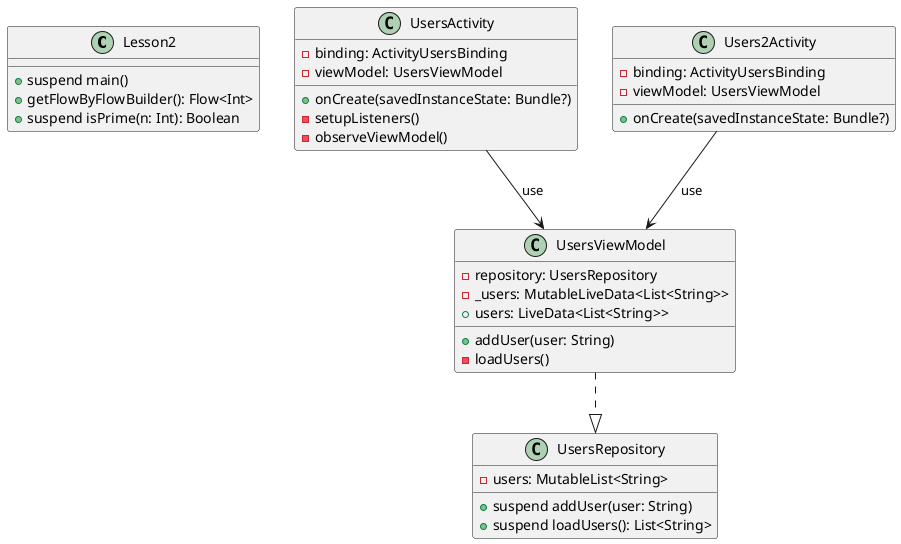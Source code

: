 @startuml

class Lesson2 {
    + suspend main()
    + getFlowByFlowBuilder(): Flow<Int>
    + suspend isPrime(n: Int): Boolean
}

class UsersRepository {
    - users: MutableList<String>

    + suspend addUser(user: String)
    + suspend loadUsers(): List<String>
}

class UsersViewModel {
    - repository: UsersRepository
    - _users: MutableLiveData<List<String>>
    + users: LiveData<List<String>>

    + addUser(user: String)
    - loadUsers()
}

class UsersActivity {
    - binding: ActivityUsersBinding
    - viewModel: UsersViewModel

    + onCreate(savedInstanceState: Bundle?)
    - setupListeners()
    - observeViewModel()
}

class Users2Activity {
    - binding: ActivityUsersBinding
    - viewModel: UsersViewModel

    + onCreate(savedInstanceState: Bundle?)
}

UsersViewModel ..|> UsersRepository
UsersActivity --> UsersViewModel : use
Users2Activity --> UsersViewModel : use
@enduml